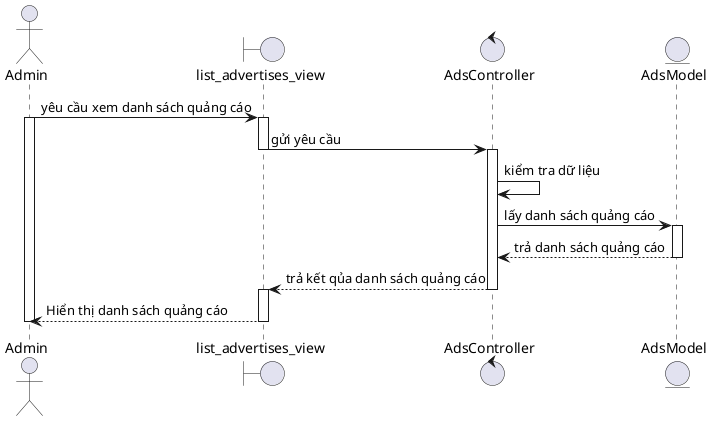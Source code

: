 @startuml
actor Admin
boundary list_advertises_view
control AdsController
entity AdsModel

Admin -> list_advertises_view : yêu cầu xem danh sách quảng cáo
activate Admin
activate list_advertises_view
list_advertises_view -> AdsController: gửi yêu cầu
deactivate list_advertises_view
activate AdsController
AdsController -> AdsController : kiểm tra dữ liệu
AdsController -> AdsModel : lấy danh sách quảng cáo
activate AdsModel
AdsModel --> AdsController : trả danh sách quảng cáo
deactivate AdsModel
AdsController --> list_advertises_view: trả kết qủa danh sách quảng cáo
deactivate AdsController
activate list_advertises_view
list_advertises_view --> Admin: Hiển thị danh sách quảng cáo
deactivate list_advertises_view
deactivate Admin

@enduml
